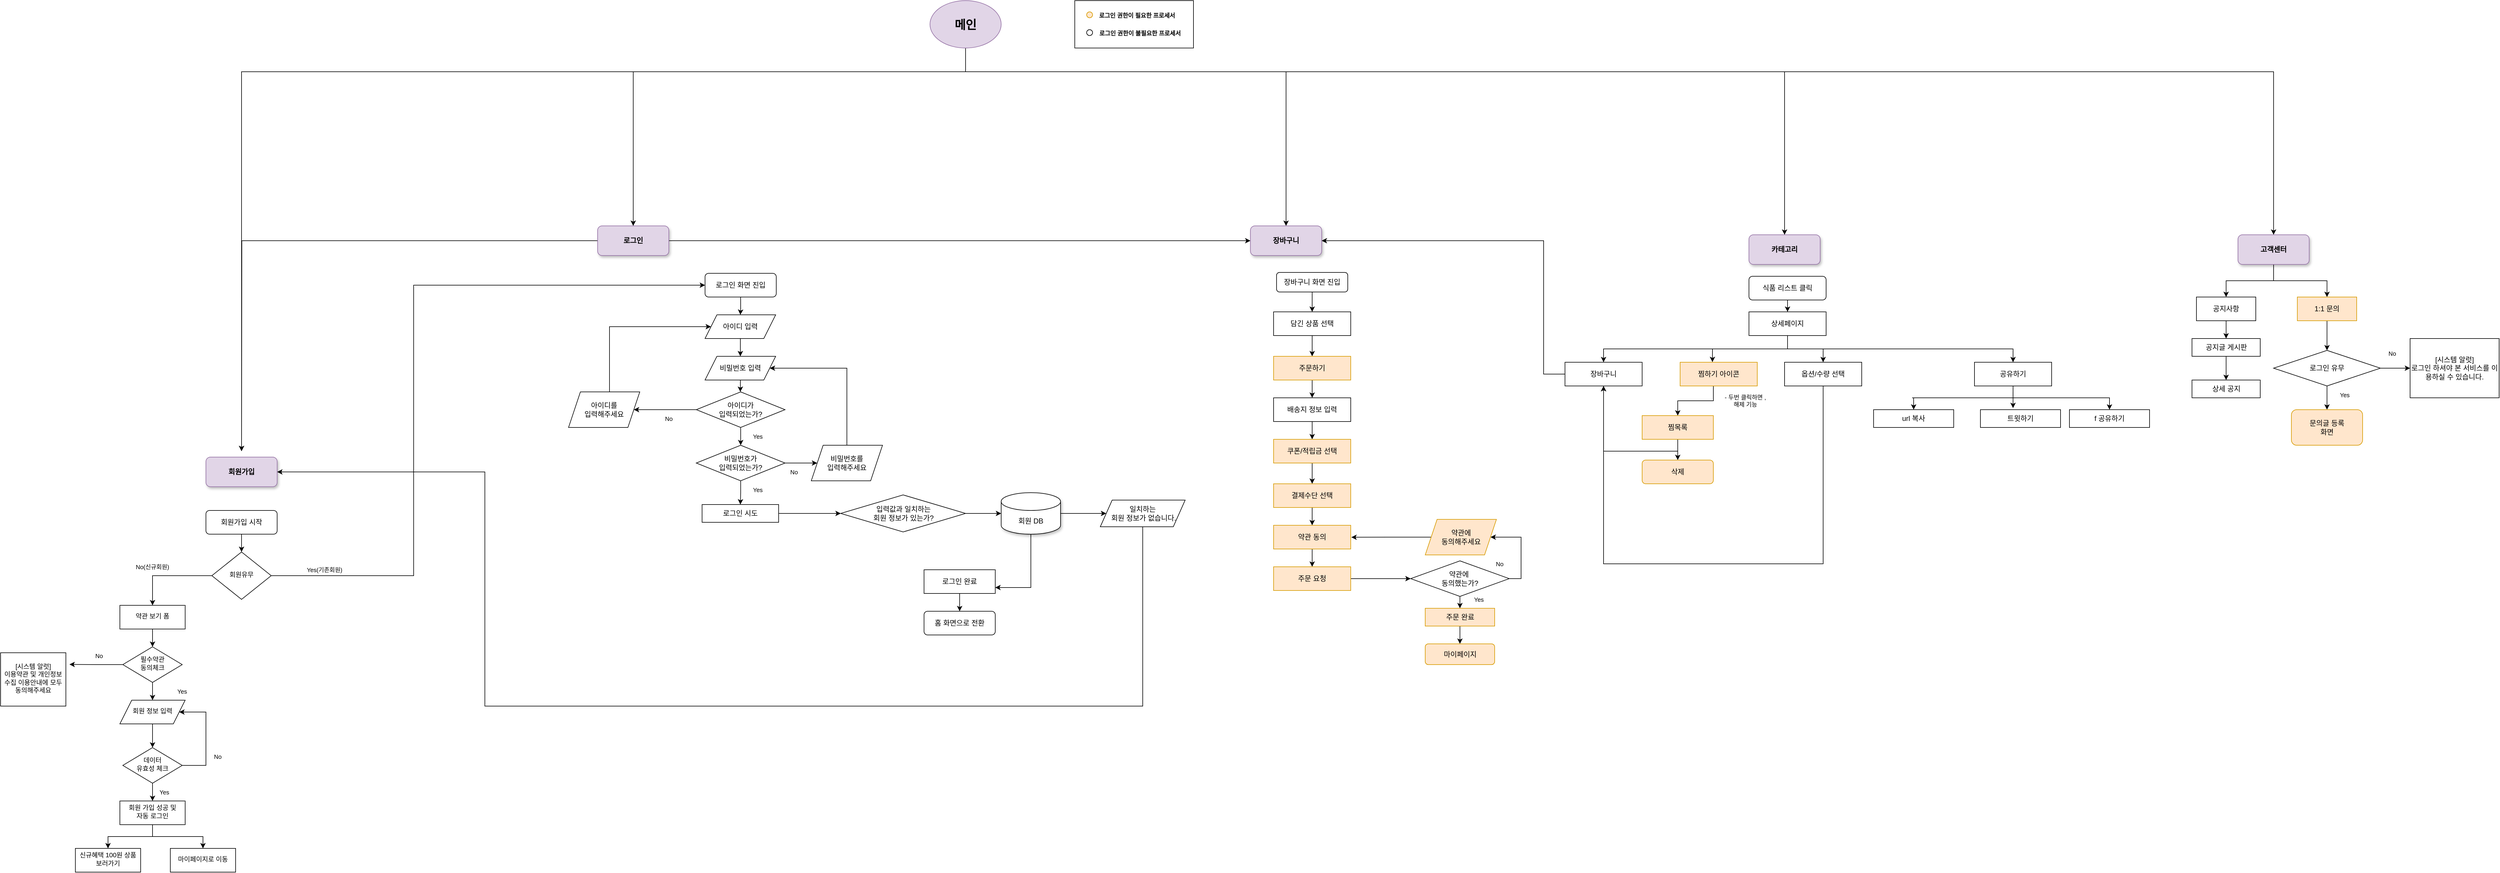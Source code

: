 <mxfile version="19.0.3" type="device"><diagram id="C5RBs43oDa-KdzZeNtuy" name="Page-1"><mxGraphModel dx="1208" dy="3843" grid="1" gridSize="10" guides="1" tooltips="1" connect="1" arrows="1" fold="1" page="1" pageScale="1" pageWidth="5000" pageHeight="3000" math="0" shadow="0"><root><mxCell id="WIyWlLk6GJQsqaUBKTNV-0"/><mxCell id="WIyWlLk6GJQsqaUBKTNV-1" parent="WIyWlLk6GJQsqaUBKTNV-0"/><mxCell id="JoIMOWS6tPkRIAYl-9fI-34" value="" style="rounded=0;whiteSpace=wrap;html=1;fontSize=20;gradientColor=none;" parent="WIyWlLk6GJQsqaUBKTNV-1" vertex="1"><mxGeometry x="2210" y="-2500" width="200" height="80" as="geometry"/></mxCell><mxCell id="CpipVELmCwLTwFnBwSmb-136" style="edgeStyle=orthogonalEdgeStyle;rounded=0;orthogonalLoop=1;jettySize=auto;html=1;exitX=0.5;exitY=1;exitDx=0;exitDy=0;entryX=0.5;entryY=0;entryDx=0;entryDy=0;fontSize=11;endArrow=classic;endFill=1;" parent="WIyWlLk6GJQsqaUBKTNV-1" source="WIyWlLk6GJQsqaUBKTNV-3" target="CpipVELmCwLTwFnBwSmb-134" edge="1"><mxGeometry relative="1" as="geometry"/></mxCell><mxCell id="WIyWlLk6GJQsqaUBKTNV-3" value="회원가입 시작" style="rounded=1;whiteSpace=wrap;html=1;fontSize=12;glass=0;strokeWidth=1;shadow=0;" parent="WIyWlLk6GJQsqaUBKTNV-1" vertex="1"><mxGeometry x="746" y="-1640" width="120" height="40" as="geometry"/></mxCell><mxCell id="CAsLYjy6ZfubWMvXhD_y-35" value="Yes(기존회원)" style="text;html=1;strokeColor=none;fillColor=none;align=center;verticalAlign=middle;whiteSpace=wrap;rounded=0;fontSize=10;" parent="WIyWlLk6GJQsqaUBKTNV-1" vertex="1"><mxGeometry x="906" y="-1555" width="80" height="30" as="geometry"/></mxCell><mxCell id="CpipVELmCwLTwFnBwSmb-15" value="회원가입" style="rounded=1;whiteSpace=wrap;html=1;fillColor=#e1d5e7;strokeColor=#9673a6;fontStyle=1;shadow=1;" parent="WIyWlLk6GJQsqaUBKTNV-1" vertex="1"><mxGeometry x="746" y="-1730" width="120" height="50" as="geometry"/></mxCell><mxCell id="CpipVELmCwLTwFnBwSmb-19" value="" style="edgeStyle=orthogonalEdgeStyle;rounded=0;orthogonalLoop=1;jettySize=auto;html=1;" parent="WIyWlLk6GJQsqaUBKTNV-1" source="CpipVELmCwLTwFnBwSmb-16" target="CpipVELmCwLTwFnBwSmb-18" edge="1"><mxGeometry relative="1" as="geometry"/></mxCell><mxCell id="CpipVELmCwLTwFnBwSmb-16" value="로그인 화면 진입" style="rounded=1;whiteSpace=wrap;html=1;fontSize=12;glass=0;strokeWidth=1;shadow=0;" parent="WIyWlLk6GJQsqaUBKTNV-1" vertex="1"><mxGeometry x="1587" y="-2040" width="120" height="40" as="geometry"/></mxCell><mxCell id="CpipVELmCwLTwFnBwSmb-50" style="edgeStyle=orthogonalEdgeStyle;rounded=0;orthogonalLoop=1;jettySize=auto;html=1;exitX=0;exitY=0.5;exitDx=0;exitDy=0;" parent="WIyWlLk6GJQsqaUBKTNV-1" source="CpipVELmCwLTwFnBwSmb-17" edge="1"><mxGeometry relative="1" as="geometry"><mxPoint x="806" y="-1740" as="targetPoint"/></mxGeometry></mxCell><mxCell id="CpipVELmCwLTwFnBwSmb-87" style="edgeStyle=orthogonalEdgeStyle;rounded=0;orthogonalLoop=1;jettySize=auto;html=1;exitX=1;exitY=0.5;exitDx=0;exitDy=0;" parent="WIyWlLk6GJQsqaUBKTNV-1" source="CpipVELmCwLTwFnBwSmb-17" target="CpipVELmCwLTwFnBwSmb-52" edge="1"><mxGeometry relative="1" as="geometry"/></mxCell><mxCell id="CpipVELmCwLTwFnBwSmb-17" value="로그인" style="rounded=1;whiteSpace=wrap;html=1;fillColor=#e1d5e7;strokeColor=#9673a6;fontStyle=1;shadow=1;" parent="WIyWlLk6GJQsqaUBKTNV-1" vertex="1"><mxGeometry x="1406" y="-2120" width="120" height="50" as="geometry"/></mxCell><mxCell id="CpipVELmCwLTwFnBwSmb-21" value="" style="edgeStyle=orthogonalEdgeStyle;rounded=0;orthogonalLoop=1;jettySize=auto;html=1;" parent="WIyWlLk6GJQsqaUBKTNV-1" source="CpipVELmCwLTwFnBwSmb-18" target="CpipVELmCwLTwFnBwSmb-20" edge="1"><mxGeometry relative="1" as="geometry"/></mxCell><mxCell id="CpipVELmCwLTwFnBwSmb-18" value="아이디 입력" style="shape=parallelogram;perimeter=parallelogramPerimeter;whiteSpace=wrap;html=1;fixedSize=1;rounded=0;glass=0;strokeWidth=1;shadow=0;" parent="WIyWlLk6GJQsqaUBKTNV-1" vertex="1"><mxGeometry x="1587" y="-1970" width="119" height="40" as="geometry"/></mxCell><mxCell id="CpipVELmCwLTwFnBwSmb-23" value="" style="edgeStyle=orthogonalEdgeStyle;rounded=0;orthogonalLoop=1;jettySize=auto;html=1;" parent="WIyWlLk6GJQsqaUBKTNV-1" source="CpipVELmCwLTwFnBwSmb-20" target="CpipVELmCwLTwFnBwSmb-22" edge="1"><mxGeometry relative="1" as="geometry"/></mxCell><mxCell id="CpipVELmCwLTwFnBwSmb-20" value="비밀번호 입력" style="shape=parallelogram;perimeter=parallelogramPerimeter;whiteSpace=wrap;html=1;fixedSize=1;rounded=0;glass=0;strokeWidth=1;shadow=0;" parent="WIyWlLk6GJQsqaUBKTNV-1" vertex="1"><mxGeometry x="1587" y="-1900" width="119" height="40" as="geometry"/></mxCell><mxCell id="CpipVELmCwLTwFnBwSmb-25" value="" style="edgeStyle=orthogonalEdgeStyle;rounded=0;orthogonalLoop=1;jettySize=auto;html=1;" parent="WIyWlLk6GJQsqaUBKTNV-1" source="CpipVELmCwLTwFnBwSmb-22" target="CpipVELmCwLTwFnBwSmb-24" edge="1"><mxGeometry relative="1" as="geometry"/></mxCell><mxCell id="CpipVELmCwLTwFnBwSmb-28" value="" style="edgeStyle=orthogonalEdgeStyle;rounded=0;orthogonalLoop=1;jettySize=auto;html=1;" parent="WIyWlLk6GJQsqaUBKTNV-1" source="CpipVELmCwLTwFnBwSmb-22" target="CpipVELmCwLTwFnBwSmb-27" edge="1"><mxGeometry relative="1" as="geometry"/></mxCell><mxCell id="CpipVELmCwLTwFnBwSmb-22" value="아이디가&lt;br&gt;입력되었는가?" style="rhombus;whiteSpace=wrap;html=1;rounded=0;glass=0;strokeWidth=1;shadow=0;" parent="WIyWlLk6GJQsqaUBKTNV-1" vertex="1"><mxGeometry x="1572.25" y="-1840" width="149.5" height="60" as="geometry"/></mxCell><mxCell id="CpipVELmCwLTwFnBwSmb-26" style="edgeStyle=orthogonalEdgeStyle;rounded=0;orthogonalLoop=1;jettySize=auto;html=1;entryX=0;entryY=0.5;entryDx=0;entryDy=0;" parent="WIyWlLk6GJQsqaUBKTNV-1" source="CpipVELmCwLTwFnBwSmb-24" target="CpipVELmCwLTwFnBwSmb-18" edge="1"><mxGeometry relative="1" as="geometry"><mxPoint x="1586" y="-2010" as="targetPoint"/><Array as="points"><mxPoint x="1426" y="-1950"/></Array></mxGeometry></mxCell><mxCell id="CpipVELmCwLTwFnBwSmb-24" value="아이디를&lt;br&gt;입력해주세요" style="shape=parallelogram;perimeter=parallelogramPerimeter;whiteSpace=wrap;html=1;fixedSize=1;rounded=0;glass=0;strokeWidth=1;shadow=0;" parent="WIyWlLk6GJQsqaUBKTNV-1" vertex="1"><mxGeometry x="1357" y="-1840" width="120" height="60" as="geometry"/></mxCell><mxCell id="CpipVELmCwLTwFnBwSmb-30" value="" style="edgeStyle=orthogonalEdgeStyle;rounded=0;orthogonalLoop=1;jettySize=auto;html=1;" parent="WIyWlLk6GJQsqaUBKTNV-1" source="CpipVELmCwLTwFnBwSmb-27" target="CpipVELmCwLTwFnBwSmb-29" edge="1"><mxGeometry relative="1" as="geometry"/></mxCell><mxCell id="CpipVELmCwLTwFnBwSmb-38" value="" style="edgeStyle=orthogonalEdgeStyle;rounded=0;orthogonalLoop=1;jettySize=auto;html=1;" parent="WIyWlLk6GJQsqaUBKTNV-1" source="CpipVELmCwLTwFnBwSmb-27" target="CpipVELmCwLTwFnBwSmb-37" edge="1"><mxGeometry relative="1" as="geometry"/></mxCell><mxCell id="CpipVELmCwLTwFnBwSmb-27" value="비밀번호가&lt;br&gt;입력되었는가?" style="rhombus;whiteSpace=wrap;html=1;rounded=0;glass=0;strokeWidth=1;shadow=0;" parent="WIyWlLk6GJQsqaUBKTNV-1" vertex="1"><mxGeometry x="1572.25" y="-1750" width="149.5" height="60" as="geometry"/></mxCell><mxCell id="CpipVELmCwLTwFnBwSmb-31" style="edgeStyle=orthogonalEdgeStyle;rounded=0;orthogonalLoop=1;jettySize=auto;html=1;exitX=0.5;exitY=0;exitDx=0;exitDy=0;entryX=1;entryY=0.5;entryDx=0;entryDy=0;" parent="WIyWlLk6GJQsqaUBKTNV-1" source="CpipVELmCwLTwFnBwSmb-29" target="CpipVELmCwLTwFnBwSmb-20" edge="1"><mxGeometry relative="1" as="geometry"><Array as="points"><mxPoint x="1826" y="-1880"/></Array></mxGeometry></mxCell><mxCell id="CpipVELmCwLTwFnBwSmb-29" value="비밀번호를&lt;br&gt;입력해주세요" style="shape=parallelogram;perimeter=parallelogramPerimeter;whiteSpace=wrap;html=1;fixedSize=1;rounded=0;glass=0;strokeWidth=1;shadow=0;" parent="WIyWlLk6GJQsqaUBKTNV-1" vertex="1"><mxGeometry x="1766" y="-1750" width="120" height="60" as="geometry"/></mxCell><mxCell id="CpipVELmCwLTwFnBwSmb-32" value="Yes" style="text;html=1;strokeColor=none;fillColor=none;align=center;verticalAlign=middle;whiteSpace=wrap;rounded=0;fontSize=10;" parent="WIyWlLk6GJQsqaUBKTNV-1" vertex="1"><mxGeometry x="1646" y="-1780" width="60" height="30" as="geometry"/></mxCell><mxCell id="CpipVELmCwLTwFnBwSmb-34" value="No" style="text;html=1;strokeColor=none;fillColor=none;align=center;verticalAlign=middle;whiteSpace=wrap;rounded=0;fontSize=10;" parent="WIyWlLk6GJQsqaUBKTNV-1" vertex="1"><mxGeometry x="1496" y="-1810" width="60" height="30" as="geometry"/></mxCell><mxCell id="CpipVELmCwLTwFnBwSmb-35" value="Yes" style="text;html=1;strokeColor=none;fillColor=none;align=center;verticalAlign=middle;whiteSpace=wrap;rounded=0;fontSize=10;" parent="WIyWlLk6GJQsqaUBKTNV-1" vertex="1"><mxGeometry x="1646" y="-1690" width="60" height="30" as="geometry"/></mxCell><mxCell id="CpipVELmCwLTwFnBwSmb-36" value="No" style="text;html=1;strokeColor=none;fillColor=none;align=center;verticalAlign=middle;whiteSpace=wrap;rounded=0;fontSize=10;" parent="WIyWlLk6GJQsqaUBKTNV-1" vertex="1"><mxGeometry x="1707" y="-1720" width="60" height="30" as="geometry"/></mxCell><mxCell id="CpipVELmCwLTwFnBwSmb-40" value="" style="edgeStyle=orthogonalEdgeStyle;rounded=0;orthogonalLoop=1;jettySize=auto;html=1;" parent="WIyWlLk6GJQsqaUBKTNV-1" source="CpipVELmCwLTwFnBwSmb-37" target="CpipVELmCwLTwFnBwSmb-39" edge="1"><mxGeometry relative="1" as="geometry"/></mxCell><mxCell id="CpipVELmCwLTwFnBwSmb-37" value="로그인 시도" style="whiteSpace=wrap;html=1;rounded=0;glass=0;strokeWidth=1;shadow=0;" parent="WIyWlLk6GJQsqaUBKTNV-1" vertex="1"><mxGeometry x="1582" y="-1650" width="129" height="30" as="geometry"/></mxCell><mxCell id="CpipVELmCwLTwFnBwSmb-42" value="" style="edgeStyle=orthogonalEdgeStyle;rounded=0;orthogonalLoop=1;jettySize=auto;html=1;" parent="WIyWlLk6GJQsqaUBKTNV-1" source="CpipVELmCwLTwFnBwSmb-39" target="CpipVELmCwLTwFnBwSmb-41" edge="1"><mxGeometry relative="1" as="geometry"/></mxCell><mxCell id="CpipVELmCwLTwFnBwSmb-39" value="입력값과 일치하는&lt;br&gt;회원 정보가 있는가?" style="rhombus;whiteSpace=wrap;html=1;rounded=0;glass=0;strokeWidth=1;shadow=0;" parent="WIyWlLk6GJQsqaUBKTNV-1" vertex="1"><mxGeometry x="1815.5" y="-1666.25" width="210.5" height="62.5" as="geometry"/></mxCell><mxCell id="CpipVELmCwLTwFnBwSmb-44" value="" style="edgeStyle=orthogonalEdgeStyle;rounded=0;orthogonalLoop=1;jettySize=auto;html=1;" parent="WIyWlLk6GJQsqaUBKTNV-1" source="CpipVELmCwLTwFnBwSmb-41" target="CpipVELmCwLTwFnBwSmb-43" edge="1"><mxGeometry relative="1" as="geometry"/></mxCell><mxCell id="CpipVELmCwLTwFnBwSmb-46" value="" style="edgeStyle=orthogonalEdgeStyle;rounded=0;orthogonalLoop=1;jettySize=auto;html=1;" parent="WIyWlLk6GJQsqaUBKTNV-1" source="CpipVELmCwLTwFnBwSmb-41" target="CpipVELmCwLTwFnBwSmb-45" edge="1"><mxGeometry relative="1" as="geometry"><Array as="points"><mxPoint x="2136" y="-1510"/></Array></mxGeometry></mxCell><mxCell id="CpipVELmCwLTwFnBwSmb-41" value="회원 DB" style="shape=cylinder3;whiteSpace=wrap;html=1;boundedLbl=1;backgroundOutline=1;size=15;rounded=1;shadow=1;" parent="WIyWlLk6GJQsqaUBKTNV-1" vertex="1"><mxGeometry x="2086" y="-1670" width="100" height="70" as="geometry"/></mxCell><mxCell id="CpipVELmCwLTwFnBwSmb-51" style="edgeStyle=orthogonalEdgeStyle;rounded=0;orthogonalLoop=1;jettySize=auto;html=1;entryX=1;entryY=0.5;entryDx=0;entryDy=0;" parent="WIyWlLk6GJQsqaUBKTNV-1" source="CpipVELmCwLTwFnBwSmb-43" target="CpipVELmCwLTwFnBwSmb-15" edge="1"><mxGeometry relative="1" as="geometry"><Array as="points"><mxPoint x="2324" y="-1310"/><mxPoint x="1216" y="-1310"/><mxPoint x="1216" y="-1705"/></Array></mxGeometry></mxCell><mxCell id="CpipVELmCwLTwFnBwSmb-43" value="일치하는&lt;br&gt;&amp;nbsp;회원 정보가 없습니다." style="shape=parallelogram;perimeter=parallelogramPerimeter;whiteSpace=wrap;html=1;fixedSize=1;rounded=0;shadow=0;" parent="WIyWlLk6GJQsqaUBKTNV-1" vertex="1"><mxGeometry x="2253" y="-1657.5" width="143" height="45" as="geometry"/></mxCell><mxCell id="CpipVELmCwLTwFnBwSmb-48" value="" style="edgeStyle=orthogonalEdgeStyle;rounded=0;orthogonalLoop=1;jettySize=auto;html=1;" parent="WIyWlLk6GJQsqaUBKTNV-1" source="CpipVELmCwLTwFnBwSmb-45" target="CpipVELmCwLTwFnBwSmb-47" edge="1"><mxGeometry relative="1" as="geometry"/></mxCell><mxCell id="CpipVELmCwLTwFnBwSmb-45" value="로그인 완료" style="whiteSpace=wrap;html=1;rounded=0;shadow=0;" parent="WIyWlLk6GJQsqaUBKTNV-1" vertex="1"><mxGeometry x="1956" y="-1540" width="120" height="40" as="geometry"/></mxCell><mxCell id="CpipVELmCwLTwFnBwSmb-47" value="홈 화면으로 전환" style="rounded=1;whiteSpace=wrap;html=1;fontSize=12;glass=0;strokeWidth=1;shadow=0;" parent="WIyWlLk6GJQsqaUBKTNV-1" vertex="1"><mxGeometry x="1956" y="-1470" width="120" height="40" as="geometry"/></mxCell><mxCell id="CpipVELmCwLTwFnBwSmb-52" value="장바구니" style="rounded=1;whiteSpace=wrap;html=1;fillColor=#e1d5e7;strokeColor=#9673a6;fontStyle=1;shadow=1;" parent="WIyWlLk6GJQsqaUBKTNV-1" vertex="1"><mxGeometry x="2506" y="-2120" width="120" height="50" as="geometry"/></mxCell><mxCell id="CpipVELmCwLTwFnBwSmb-79" value="" style="edgeStyle=orthogonalEdgeStyle;rounded=0;orthogonalLoop=1;jettySize=auto;html=1;" parent="WIyWlLk6GJQsqaUBKTNV-1" source="CpipVELmCwLTwFnBwSmb-53" target="CpipVELmCwLTwFnBwSmb-54" edge="1"><mxGeometry relative="1" as="geometry"/></mxCell><mxCell id="CpipVELmCwLTwFnBwSmb-53" value="장바구니 화면 진입" style="rounded=1;whiteSpace=wrap;html=1;fontSize=12;glass=0;strokeWidth=1;shadow=0;" parent="WIyWlLk6GJQsqaUBKTNV-1" vertex="1"><mxGeometry x="2550" y="-2041.5" width="120" height="33" as="geometry"/></mxCell><mxCell id="JoIMOWS6tPkRIAYl-9fI-19" value="" style="edgeStyle=orthogonalEdgeStyle;rounded=0;orthogonalLoop=1;jettySize=auto;html=1;fontSize=20;" parent="WIyWlLk6GJQsqaUBKTNV-1" source="CpipVELmCwLTwFnBwSmb-54" target="JoIMOWS6tPkRIAYl-9fI-18" edge="1"><mxGeometry relative="1" as="geometry"/></mxCell><mxCell id="CpipVELmCwLTwFnBwSmb-54" value="담긴 상품 선택" style="rounded=0;whiteSpace=wrap;html=1;glass=0;strokeWidth=1;shadow=0;" parent="WIyWlLk6GJQsqaUBKTNV-1" vertex="1"><mxGeometry x="2545" y="-1975" width="130" height="40" as="geometry"/></mxCell><mxCell id="CpipVELmCwLTwFnBwSmb-85" value="" style="edgeStyle=orthogonalEdgeStyle;rounded=0;orthogonalLoop=1;jettySize=auto;html=1;" parent="WIyWlLk6GJQsqaUBKTNV-1" source="CpipVELmCwLTwFnBwSmb-58" target="CpipVELmCwLTwFnBwSmb-63" edge="1"><mxGeometry relative="1" as="geometry"/></mxCell><mxCell id="CpipVELmCwLTwFnBwSmb-58" value="약관 동의" style="rounded=0;whiteSpace=wrap;html=1;glass=0;strokeWidth=1;shadow=0;fillColor=#ffe6cc;strokeColor=#d79b00;" parent="WIyWlLk6GJQsqaUBKTNV-1" vertex="1"><mxGeometry x="2545" y="-1615" width="130" height="40" as="geometry"/></mxCell><mxCell id="CpipVELmCwLTwFnBwSmb-84" value="" style="edgeStyle=orthogonalEdgeStyle;rounded=0;orthogonalLoop=1;jettySize=auto;html=1;" parent="WIyWlLk6GJQsqaUBKTNV-1" source="CpipVELmCwLTwFnBwSmb-61" target="CpipVELmCwLTwFnBwSmb-58" edge="1"><mxGeometry relative="1" as="geometry"/></mxCell><mxCell id="CpipVELmCwLTwFnBwSmb-61" value="결제수단 선택" style="rounded=0;whiteSpace=wrap;html=1;glass=0;strokeWidth=1;shadow=0;fillColor=#ffe6cc;strokeColor=#d79b00;" parent="WIyWlLk6GJQsqaUBKTNV-1" vertex="1"><mxGeometry x="2545" y="-1685" width="130" height="40" as="geometry"/></mxCell><mxCell id="CpipVELmCwLTwFnBwSmb-108" value="" style="edgeStyle=orthogonalEdgeStyle;rounded=0;orthogonalLoop=1;jettySize=auto;html=1;endArrow=classic;endFill=1;" parent="WIyWlLk6GJQsqaUBKTNV-1" source="CpipVELmCwLTwFnBwSmb-63" target="CpipVELmCwLTwFnBwSmb-107" edge="1"><mxGeometry relative="1" as="geometry"/></mxCell><mxCell id="CpipVELmCwLTwFnBwSmb-63" value="주문 요청" style="rounded=0;whiteSpace=wrap;html=1;glass=0;strokeWidth=1;shadow=0;fillColor=#ffe6cc;strokeColor=#d79b00;" parent="WIyWlLk6GJQsqaUBKTNV-1" vertex="1"><mxGeometry x="2545" y="-1545" width="130" height="40" as="geometry"/></mxCell><mxCell id="CpipVELmCwLTwFnBwSmb-86" value="카테고리" style="rounded=1;whiteSpace=wrap;html=1;fillColor=#e1d5e7;strokeColor=#9673a6;fontStyle=1;shadow=1;" parent="WIyWlLk6GJQsqaUBKTNV-1" vertex="1"><mxGeometry x="3346" y="-2105" width="120" height="50" as="geometry"/></mxCell><mxCell id="CpipVELmCwLTwFnBwSmb-94" style="edgeStyle=orthogonalEdgeStyle;rounded=0;orthogonalLoop=1;jettySize=auto;html=1;exitX=0.5;exitY=1;exitDx=0;exitDy=0;entryX=0.5;entryY=0;entryDx=0;entryDy=0;endArrow=classic;endFill=1;" parent="WIyWlLk6GJQsqaUBKTNV-1" source="CpipVELmCwLTwFnBwSmb-88" target="CpipVELmCwLTwFnBwSmb-93" edge="1"><mxGeometry relative="1" as="geometry"/></mxCell><mxCell id="CpipVELmCwLTwFnBwSmb-88" value="식품 리스트 클릭" style="rounded=1;whiteSpace=wrap;html=1;fontSize=12;glass=0;strokeWidth=1;shadow=0;" parent="WIyWlLk6GJQsqaUBKTNV-1" vertex="1"><mxGeometry x="3346" y="-2035" width="130" height="40" as="geometry"/></mxCell><mxCell id="CpipVELmCwLTwFnBwSmb-98" style="edgeStyle=orthogonalEdgeStyle;rounded=0;orthogonalLoop=1;jettySize=auto;html=1;entryX=1;entryY=0.5;entryDx=0;entryDy=0;endArrow=classic;endFill=1;" parent="WIyWlLk6GJQsqaUBKTNV-1" source="CpipVELmCwLTwFnBwSmb-89" target="CpipVELmCwLTwFnBwSmb-52" edge="1"><mxGeometry relative="1" as="geometry"><Array as="points"><mxPoint x="3000" y="-1870"/><mxPoint x="3000" y="-2095"/></Array></mxGeometry></mxCell><mxCell id="CpipVELmCwLTwFnBwSmb-89" value="장바구니" style="rounded=0;whiteSpace=wrap;html=1;glass=0;strokeWidth=1;shadow=0;" parent="WIyWlLk6GJQsqaUBKTNV-1" vertex="1"><mxGeometry x="3036" y="-1890" width="130" height="40" as="geometry"/></mxCell><mxCell id="CpipVELmCwLTwFnBwSmb-124" value="" style="edgeStyle=orthogonalEdgeStyle;rounded=0;orthogonalLoop=1;jettySize=auto;html=1;endArrow=classic;endFill=1;" parent="WIyWlLk6GJQsqaUBKTNV-1" source="CpipVELmCwLTwFnBwSmb-91" target="CpipVELmCwLTwFnBwSmb-123" edge="1"><mxGeometry relative="1" as="geometry"><Array as="points"><mxPoint x="3286" y="-1825"/><mxPoint x="3226" y="-1825"/></Array></mxGeometry></mxCell><mxCell id="CpipVELmCwLTwFnBwSmb-91" value="찜하기 아이콘" style="rounded=0;whiteSpace=wrap;html=1;glass=0;strokeWidth=1;shadow=0;fillColor=#ffe6cc;strokeColor=#d79b00;" parent="WIyWlLk6GJQsqaUBKTNV-1" vertex="1"><mxGeometry x="3230" y="-1890" width="130" height="40" as="geometry"/></mxCell><mxCell id="CpipVELmCwLTwFnBwSmb-95" style="edgeStyle=orthogonalEdgeStyle;rounded=0;orthogonalLoop=1;jettySize=auto;html=1;exitX=0.5;exitY=1;exitDx=0;exitDy=0;entryX=0.5;entryY=0;entryDx=0;entryDy=0;endArrow=classic;endFill=1;" parent="WIyWlLk6GJQsqaUBKTNV-1" source="CpipVELmCwLTwFnBwSmb-93" target="CpipVELmCwLTwFnBwSmb-89" edge="1"><mxGeometry relative="1" as="geometry"/></mxCell><mxCell id="CpipVELmCwLTwFnBwSmb-96" style="edgeStyle=orthogonalEdgeStyle;rounded=0;orthogonalLoop=1;jettySize=auto;html=1;exitX=0.5;exitY=1;exitDx=0;exitDy=0;entryX=0.419;entryY=-0.006;entryDx=0;entryDy=0;entryPerimeter=0;endArrow=classic;endFill=1;" parent="WIyWlLk6GJQsqaUBKTNV-1" source="CpipVELmCwLTwFnBwSmb-93" target="CpipVELmCwLTwFnBwSmb-91" edge="1"><mxGeometry relative="1" as="geometry"/></mxCell><mxCell id="CpipVELmCwLTwFnBwSmb-97" style="edgeStyle=orthogonalEdgeStyle;rounded=0;orthogonalLoop=1;jettySize=auto;html=1;exitX=0.5;exitY=1;exitDx=0;exitDy=0;entryX=0.5;entryY=0;entryDx=0;entryDy=0;endArrow=classic;endFill=1;" parent="WIyWlLk6GJQsqaUBKTNV-1" source="CpipVELmCwLTwFnBwSmb-93" target="CpipVELmCwLTwFnBwSmb-117" edge="1"><mxGeometry relative="1" as="geometry"><mxPoint x="3471" y="-1890" as="targetPoint"/></mxGeometry></mxCell><mxCell id="CpipVELmCwLTwFnBwSmb-106" style="edgeStyle=orthogonalEdgeStyle;rounded=0;orthogonalLoop=1;jettySize=auto;html=1;exitX=0.5;exitY=1;exitDx=0;exitDy=0;entryX=0.5;entryY=0;entryDx=0;entryDy=0;endArrow=classic;endFill=1;" parent="WIyWlLk6GJQsqaUBKTNV-1" source="CpipVELmCwLTwFnBwSmb-93" target="CpipVELmCwLTwFnBwSmb-99" edge="1"><mxGeometry relative="1" as="geometry"/></mxCell><mxCell id="CpipVELmCwLTwFnBwSmb-93" value="상세페이지" style="rounded=0;whiteSpace=wrap;html=1;glass=0;strokeWidth=1;shadow=0;" parent="WIyWlLk6GJQsqaUBKTNV-1" vertex="1"><mxGeometry x="3346" y="-1975" width="130" height="40" as="geometry"/></mxCell><mxCell id="CpipVELmCwLTwFnBwSmb-101" value="" style="edgeStyle=orthogonalEdgeStyle;rounded=0;orthogonalLoop=1;jettySize=auto;html=1;endArrow=classic;endFill=1;" parent="WIyWlLk6GJQsqaUBKTNV-1" source="CpipVELmCwLTwFnBwSmb-99" target="CpipVELmCwLTwFnBwSmb-100" edge="1"><mxGeometry relative="1" as="geometry"><Array as="points"><mxPoint x="3621" y="-1830"/><mxPoint x="3454" y="-1830"/></Array></mxGeometry></mxCell><mxCell id="CpipVELmCwLTwFnBwSmb-104" style="edgeStyle=orthogonalEdgeStyle;rounded=0;orthogonalLoop=1;jettySize=auto;html=1;exitX=0.5;exitY=1;exitDx=0;exitDy=0;entryX=0.407;entryY=-0.089;entryDx=0;entryDy=0;entryPerimeter=0;endArrow=classic;endFill=1;" parent="WIyWlLk6GJQsqaUBKTNV-1" source="CpipVELmCwLTwFnBwSmb-99" target="CpipVELmCwLTwFnBwSmb-102" edge="1"><mxGeometry relative="1" as="geometry"/></mxCell><mxCell id="CpipVELmCwLTwFnBwSmb-105" style="edgeStyle=orthogonalEdgeStyle;rounded=0;orthogonalLoop=1;jettySize=auto;html=1;exitX=0.5;exitY=1;exitDx=0;exitDy=0;entryX=0.5;entryY=0;entryDx=0;entryDy=0;endArrow=classic;endFill=1;" parent="WIyWlLk6GJQsqaUBKTNV-1" source="CpipVELmCwLTwFnBwSmb-99" target="CpipVELmCwLTwFnBwSmb-103" edge="1"><mxGeometry relative="1" as="geometry"/></mxCell><mxCell id="CpipVELmCwLTwFnBwSmb-99" value="공유하기" style="rounded=0;whiteSpace=wrap;html=1;glass=0;strokeWidth=1;shadow=0;" parent="WIyWlLk6GJQsqaUBKTNV-1" vertex="1"><mxGeometry x="3726" y="-1890" width="130" height="40" as="geometry"/></mxCell><mxCell id="CpipVELmCwLTwFnBwSmb-100" value="url 복사" style="whiteSpace=wrap;html=1;rounded=0;glass=0;strokeWidth=1;shadow=0;" parent="WIyWlLk6GJQsqaUBKTNV-1" vertex="1"><mxGeometry x="3556" y="-1810" width="135" height="30" as="geometry"/></mxCell><mxCell id="CpipVELmCwLTwFnBwSmb-102" value="트윗하기" style="whiteSpace=wrap;html=1;rounded=0;glass=0;strokeWidth=1;shadow=0;" parent="WIyWlLk6GJQsqaUBKTNV-1" vertex="1"><mxGeometry x="3736" y="-1810" width="135" height="30" as="geometry"/></mxCell><mxCell id="CpipVELmCwLTwFnBwSmb-103" value="f 공유하기" style="whiteSpace=wrap;html=1;rounded=0;glass=0;strokeWidth=1;shadow=0;" parent="WIyWlLk6GJQsqaUBKTNV-1" vertex="1"><mxGeometry x="3886" y="-1810" width="135" height="30" as="geometry"/></mxCell><mxCell id="CpipVELmCwLTwFnBwSmb-110" value="" style="edgeStyle=orthogonalEdgeStyle;rounded=0;orthogonalLoop=1;jettySize=auto;html=1;endArrow=classic;endFill=1;" parent="WIyWlLk6GJQsqaUBKTNV-1" source="CpipVELmCwLTwFnBwSmb-107" target="CpipVELmCwLTwFnBwSmb-109" edge="1"><mxGeometry relative="1" as="geometry"/></mxCell><mxCell id="CpipVELmCwLTwFnBwSmb-130" style="edgeStyle=orthogonalEdgeStyle;rounded=0;orthogonalLoop=1;jettySize=auto;html=1;exitX=1;exitY=0.5;exitDx=0;exitDy=0;entryX=1;entryY=0.5;entryDx=0;entryDy=0;endArrow=classic;endFill=1;" parent="WIyWlLk6GJQsqaUBKTNV-1" source="CpipVELmCwLTwFnBwSmb-107" target="CpipVELmCwLTwFnBwSmb-129" edge="1"><mxGeometry relative="1" as="geometry"><Array as="points"><mxPoint x="2962" y="-1525"/><mxPoint x="2962" y="-1595"/></Array></mxGeometry></mxCell><mxCell id="CpipVELmCwLTwFnBwSmb-107" value="약관에&amp;nbsp;&lt;br&gt;동의했는가?" style="rhombus;whiteSpace=wrap;html=1;rounded=0;glass=0;strokeWidth=1;shadow=0;" parent="WIyWlLk6GJQsqaUBKTNV-1" vertex="1"><mxGeometry x="2776" y="-1555" width="166" height="60" as="geometry"/></mxCell><mxCell id="CpipVELmCwLTwFnBwSmb-112" value="" style="edgeStyle=orthogonalEdgeStyle;rounded=0;orthogonalLoop=1;jettySize=auto;html=1;endArrow=classic;endFill=1;" parent="WIyWlLk6GJQsqaUBKTNV-1" source="CpipVELmCwLTwFnBwSmb-109" target="CpipVELmCwLTwFnBwSmb-111" edge="1"><mxGeometry relative="1" as="geometry"/></mxCell><mxCell id="CpipVELmCwLTwFnBwSmb-109" value="주문 완료" style="whiteSpace=wrap;html=1;rounded=0;glass=0;strokeWidth=1;shadow=0;fillColor=#ffe6cc;strokeColor=#d79b00;" parent="WIyWlLk6GJQsqaUBKTNV-1" vertex="1"><mxGeometry x="2800.5" y="-1475" width="117" height="30" as="geometry"/></mxCell><mxCell id="CpipVELmCwLTwFnBwSmb-111" value="마이페이지" style="whiteSpace=wrap;html=1;rounded=1;glass=0;strokeWidth=1;shadow=0;fillColor=#ffe6cc;strokeColor=#d79b00;" parent="WIyWlLk6GJQsqaUBKTNV-1" vertex="1"><mxGeometry x="2800.5" y="-1415" width="117" height="35" as="geometry"/></mxCell><mxCell id="CpipVELmCwLTwFnBwSmb-128" style="edgeStyle=orthogonalEdgeStyle;rounded=0;orthogonalLoop=1;jettySize=auto;html=1;entryX=0.5;entryY=1;entryDx=0;entryDy=0;endArrow=classic;endFill=1;" parent="WIyWlLk6GJQsqaUBKTNV-1" source="CpipVELmCwLTwFnBwSmb-117" target="CpipVELmCwLTwFnBwSmb-89" edge="1"><mxGeometry relative="1" as="geometry"><Array as="points"><mxPoint x="3471" y="-1550"/><mxPoint x="3101" y="-1550"/></Array></mxGeometry></mxCell><mxCell id="CpipVELmCwLTwFnBwSmb-117" value="옵션/수량 선택" style="rounded=0;whiteSpace=wrap;html=1;glass=0;strokeWidth=1;shadow=0;" parent="WIyWlLk6GJQsqaUBKTNV-1" vertex="1"><mxGeometry x="3406" y="-1890" width="130" height="40" as="geometry"/></mxCell><mxCell id="CpipVELmCwLTwFnBwSmb-125" style="edgeStyle=orthogonalEdgeStyle;rounded=0;orthogonalLoop=1;jettySize=auto;html=1;entryX=0.5;entryY=1;entryDx=0;entryDy=0;endArrow=classic;endFill=1;" parent="WIyWlLk6GJQsqaUBKTNV-1" source="CpipVELmCwLTwFnBwSmb-123" target="CpipVELmCwLTwFnBwSmb-89" edge="1"><mxGeometry relative="1" as="geometry"><Array as="points"><mxPoint x="3226" y="-1740"/><mxPoint x="3101" y="-1740"/></Array></mxGeometry></mxCell><mxCell id="CpipVELmCwLTwFnBwSmb-127" value="" style="edgeStyle=orthogonalEdgeStyle;rounded=0;orthogonalLoop=1;jettySize=auto;html=1;endArrow=classic;endFill=1;" parent="WIyWlLk6GJQsqaUBKTNV-1" source="CpipVELmCwLTwFnBwSmb-123" target="CpipVELmCwLTwFnBwSmb-126" edge="1"><mxGeometry relative="1" as="geometry"/></mxCell><mxCell id="CpipVELmCwLTwFnBwSmb-123" value="찜목록" style="whiteSpace=wrap;html=1;rounded=0;glass=0;strokeWidth=1;shadow=0;fillColor=#ffe6cc;strokeColor=#d79b00;" parent="WIyWlLk6GJQsqaUBKTNV-1" vertex="1"><mxGeometry x="3166" y="-1800" width="120" height="40" as="geometry"/></mxCell><mxCell id="CpipVELmCwLTwFnBwSmb-126" value="삭제" style="whiteSpace=wrap;html=1;rounded=1;glass=0;strokeWidth=1;shadow=0;fillColor=#ffe6cc;strokeColor=#d79b00;" parent="WIyWlLk6GJQsqaUBKTNV-1" vertex="1"><mxGeometry x="3166" y="-1725" width="120" height="40" as="geometry"/></mxCell><mxCell id="CpipVELmCwLTwFnBwSmb-131" style="edgeStyle=orthogonalEdgeStyle;rounded=0;orthogonalLoop=1;jettySize=auto;html=1;exitX=0;exitY=0.5;exitDx=0;exitDy=0;endArrow=classic;endFill=1;" parent="WIyWlLk6GJQsqaUBKTNV-1" source="CpipVELmCwLTwFnBwSmb-129" edge="1"><mxGeometry relative="1" as="geometry"><mxPoint x="2676" y="-1594.788" as="targetPoint"/></mxGeometry></mxCell><mxCell id="CpipVELmCwLTwFnBwSmb-129" value="약관에&lt;br&gt;동의해주세요" style="shape=parallelogram;perimeter=parallelogramPerimeter;whiteSpace=wrap;html=1;fixedSize=1;rounded=0;shadow=0;fillColor=#ffe6cc;strokeColor=#d79b00;" parent="WIyWlLk6GJQsqaUBKTNV-1" vertex="1"><mxGeometry x="2800.5" y="-1625" width="120" height="60" as="geometry"/></mxCell><mxCell id="CpipVELmCwLTwFnBwSmb-132" value="Yes" style="text;html=1;strokeColor=none;fillColor=none;align=center;verticalAlign=middle;whiteSpace=wrap;rounded=0;fontSize=10;" parent="WIyWlLk6GJQsqaUBKTNV-1" vertex="1"><mxGeometry x="2860.5" y="-1505" width="60" height="30" as="geometry"/></mxCell><mxCell id="CpipVELmCwLTwFnBwSmb-133" value="No" style="text;html=1;strokeColor=none;fillColor=none;align=center;verticalAlign=middle;whiteSpace=wrap;rounded=0;fontSize=10;" parent="WIyWlLk6GJQsqaUBKTNV-1" vertex="1"><mxGeometry x="2896" y="-1565" width="60" height="30" as="geometry"/></mxCell><mxCell id="CpipVELmCwLTwFnBwSmb-139" value="" style="edgeStyle=orthogonalEdgeStyle;rounded=0;orthogonalLoop=1;jettySize=auto;html=1;fontSize=11;endArrow=classic;endFill=1;" parent="WIyWlLk6GJQsqaUBKTNV-1" source="CpipVELmCwLTwFnBwSmb-134" target="CpipVELmCwLTwFnBwSmb-138" edge="1"><mxGeometry relative="1" as="geometry"/></mxCell><mxCell id="CpipVELmCwLTwFnBwSmb-140" style="edgeStyle=orthogonalEdgeStyle;rounded=0;orthogonalLoop=1;jettySize=auto;html=1;exitX=1;exitY=0.5;exitDx=0;exitDy=0;entryX=0;entryY=0.5;entryDx=0;entryDy=0;fontSize=11;endArrow=classic;endFill=1;" parent="WIyWlLk6GJQsqaUBKTNV-1" source="CpipVELmCwLTwFnBwSmb-134" target="CpipVELmCwLTwFnBwSmb-16" edge="1"><mxGeometry relative="1" as="geometry"><Array as="points"><mxPoint x="1096" y="-1530"/><mxPoint x="1096" y="-2020"/></Array></mxGeometry></mxCell><mxCell id="CpipVELmCwLTwFnBwSmb-134" value="회원유무" style="rhombus;whiteSpace=wrap;html=1;shadow=0;fontFamily=Helvetica;fontSize=11;align=center;strokeWidth=1;spacing=6;spacingTop=-4;" parent="WIyWlLk6GJQsqaUBKTNV-1" vertex="1"><mxGeometry x="756" y="-1570" width="100" height="80" as="geometry"/></mxCell><mxCell id="CpipVELmCwLTwFnBwSmb-135" value="No(신규회원)" style="text;html=1;strokeColor=none;fillColor=none;align=center;verticalAlign=middle;whiteSpace=wrap;rounded=0;fontSize=10;" parent="WIyWlLk6GJQsqaUBKTNV-1" vertex="1"><mxGeometry x="616" y="-1560" width="80" height="30" as="geometry"/></mxCell><mxCell id="CpipVELmCwLTwFnBwSmb-142" value="" style="edgeStyle=orthogonalEdgeStyle;rounded=0;orthogonalLoop=1;jettySize=auto;html=1;fontSize=11;endArrow=classic;endFill=1;" parent="WIyWlLk6GJQsqaUBKTNV-1" source="CpipVELmCwLTwFnBwSmb-138" target="CpipVELmCwLTwFnBwSmb-141" edge="1"><mxGeometry relative="1" as="geometry"/></mxCell><mxCell id="CpipVELmCwLTwFnBwSmb-138" value="약관 보기 폼" style="whiteSpace=wrap;html=1;fontSize=11;shadow=0;strokeWidth=1;spacing=6;spacingTop=-4;" parent="WIyWlLk6GJQsqaUBKTNV-1" vertex="1"><mxGeometry x="601" y="-1480" width="110" height="40" as="geometry"/></mxCell><mxCell id="CpipVELmCwLTwFnBwSmb-144" value="" style="edgeStyle=orthogonalEdgeStyle;rounded=0;orthogonalLoop=1;jettySize=auto;html=1;fontSize=11;endArrow=classic;endFill=1;" parent="WIyWlLk6GJQsqaUBKTNV-1" source="CpipVELmCwLTwFnBwSmb-141" target="CpipVELmCwLTwFnBwSmb-143" edge="1"><mxGeometry relative="1" as="geometry"/></mxCell><mxCell id="CpipVELmCwLTwFnBwSmb-148" style="edgeStyle=orthogonalEdgeStyle;rounded=0;orthogonalLoop=1;jettySize=auto;html=1;exitX=0;exitY=0.5;exitDx=0;exitDy=0;fontSize=11;endArrow=classic;endFill=1;" parent="WIyWlLk6GJQsqaUBKTNV-1" source="CpipVELmCwLTwFnBwSmb-141" edge="1"><mxGeometry relative="1" as="geometry"><mxPoint x="516" y="-1380.333" as="targetPoint"/></mxGeometry></mxCell><mxCell id="CpipVELmCwLTwFnBwSmb-141" value="필수약관&lt;br&gt;동의체크" style="rhombus;whiteSpace=wrap;html=1;fontSize=11;shadow=0;strokeWidth=1;spacing=6;spacingTop=-4;" parent="WIyWlLk6GJQsqaUBKTNV-1" vertex="1"><mxGeometry x="606" y="-1410" width="100" height="60" as="geometry"/></mxCell><mxCell id="CpipVELmCwLTwFnBwSmb-150" style="edgeStyle=orthogonalEdgeStyle;rounded=0;orthogonalLoop=1;jettySize=auto;html=1;exitX=0.5;exitY=1;exitDx=0;exitDy=0;entryX=0.5;entryY=0;entryDx=0;entryDy=0;fontSize=11;endArrow=classic;endFill=1;" parent="WIyWlLk6GJQsqaUBKTNV-1" source="CpipVELmCwLTwFnBwSmb-143" target="CpipVELmCwLTwFnBwSmb-149" edge="1"><mxGeometry relative="1" as="geometry"/></mxCell><mxCell id="CpipVELmCwLTwFnBwSmb-143" value="회원 정보 입력" style="shape=parallelogram;perimeter=parallelogramPerimeter;whiteSpace=wrap;html=1;fixedSize=1;fontSize=11;shadow=0;strokeWidth=1;spacing=6;spacingTop=-4;" parent="WIyWlLk6GJQsqaUBKTNV-1" vertex="1"><mxGeometry x="601" y="-1320" width="110" height="40" as="geometry"/></mxCell><mxCell id="CpipVELmCwLTwFnBwSmb-145" value="Yes" style="text;html=1;strokeColor=none;fillColor=none;align=center;verticalAlign=middle;whiteSpace=wrap;rounded=0;fontSize=10;" parent="WIyWlLk6GJQsqaUBKTNV-1" vertex="1"><mxGeometry x="666" y="-1350" width="80" height="30" as="geometry"/></mxCell><mxCell id="CpipVELmCwLTwFnBwSmb-146" value="No" style="text;html=1;strokeColor=none;fillColor=none;align=center;verticalAlign=middle;whiteSpace=wrap;rounded=0;fontSize=10;" parent="WIyWlLk6GJQsqaUBKTNV-1" vertex="1"><mxGeometry x="526" y="-1410" width="80" height="30" as="geometry"/></mxCell><mxCell id="CpipVELmCwLTwFnBwSmb-147" value="[시스템 알럿]&lt;br&gt;이용약관 및 개인정보 수집 이용안내에 모두 동의해주세요" style="whiteSpace=wrap;html=1;fontSize=11;shadow=0;strokeWidth=1;spacing=6;spacingTop=-4;" parent="WIyWlLk6GJQsqaUBKTNV-1" vertex="1"><mxGeometry x="400" y="-1400" width="110" height="90" as="geometry"/></mxCell><mxCell id="CpipVELmCwLTwFnBwSmb-151" style="edgeStyle=orthogonalEdgeStyle;rounded=0;orthogonalLoop=1;jettySize=auto;html=1;exitX=1;exitY=0.5;exitDx=0;exitDy=0;entryX=1;entryY=0.5;entryDx=0;entryDy=0;fontSize=11;endArrow=classic;endFill=1;" parent="WIyWlLk6GJQsqaUBKTNV-1" source="CpipVELmCwLTwFnBwSmb-149" target="CpipVELmCwLTwFnBwSmb-143" edge="1"><mxGeometry relative="1" as="geometry"><Array as="points"><mxPoint x="746" y="-1210"/><mxPoint x="746" y="-1300"/></Array></mxGeometry></mxCell><mxCell id="CpipVELmCwLTwFnBwSmb-156" style="edgeStyle=orthogonalEdgeStyle;rounded=0;orthogonalLoop=1;jettySize=auto;html=1;exitX=0.5;exitY=1;exitDx=0;exitDy=0;entryX=0.5;entryY=0;entryDx=0;entryDy=0;fontSize=11;endArrow=classic;endFill=1;" parent="WIyWlLk6GJQsqaUBKTNV-1" source="CpipVELmCwLTwFnBwSmb-149" target="CpipVELmCwLTwFnBwSmb-153" edge="1"><mxGeometry relative="1" as="geometry"/></mxCell><mxCell id="CpipVELmCwLTwFnBwSmb-149" value="데이터&lt;br&gt;유효성 체크" style="rhombus;whiteSpace=wrap;html=1;fontSize=11;shadow=0;strokeWidth=1;spacing=6;spacingTop=-4;" parent="WIyWlLk6GJQsqaUBKTNV-1" vertex="1"><mxGeometry x="606" y="-1240" width="100" height="60" as="geometry"/></mxCell><mxCell id="CpipVELmCwLTwFnBwSmb-152" value="No" style="text;html=1;strokeColor=none;fillColor=none;align=center;verticalAlign=middle;whiteSpace=wrap;rounded=0;fontSize=10;" parent="WIyWlLk6GJQsqaUBKTNV-1" vertex="1"><mxGeometry x="726" y="-1240" width="80" height="30" as="geometry"/></mxCell><mxCell id="CpipVELmCwLTwFnBwSmb-158" value="" style="edgeStyle=orthogonalEdgeStyle;rounded=0;orthogonalLoop=1;jettySize=auto;html=1;fontSize=11;endArrow=classic;endFill=1;" parent="WIyWlLk6GJQsqaUBKTNV-1" source="CpipVELmCwLTwFnBwSmb-153" target="CpipVELmCwLTwFnBwSmb-157" edge="1"><mxGeometry relative="1" as="geometry"/></mxCell><mxCell id="CpipVELmCwLTwFnBwSmb-160" value="" style="edgeStyle=orthogonalEdgeStyle;rounded=0;orthogonalLoop=1;jettySize=auto;html=1;fontSize=11;endArrow=classic;endFill=1;" parent="WIyWlLk6GJQsqaUBKTNV-1" source="CpipVELmCwLTwFnBwSmb-153" target="CpipVELmCwLTwFnBwSmb-159" edge="1"><mxGeometry relative="1" as="geometry"/></mxCell><mxCell id="CpipVELmCwLTwFnBwSmb-153" value="회원 가입 성공 및&lt;br&gt;자동 로그인" style="whiteSpace=wrap;html=1;fontSize=11;shadow=0;strokeWidth=1;spacing=6;spacingTop=-4;" parent="WIyWlLk6GJQsqaUBKTNV-1" vertex="1"><mxGeometry x="601" y="-1150" width="110" height="40" as="geometry"/></mxCell><mxCell id="CpipVELmCwLTwFnBwSmb-155" value="Yes" style="text;html=1;strokeColor=none;fillColor=none;align=center;verticalAlign=middle;whiteSpace=wrap;rounded=0;fontSize=10;" parent="WIyWlLk6GJQsqaUBKTNV-1" vertex="1"><mxGeometry x="636" y="-1180" width="80" height="30" as="geometry"/></mxCell><mxCell id="CpipVELmCwLTwFnBwSmb-157" value="신규혜택 100원 상품 보러가기" style="whiteSpace=wrap;html=1;fontSize=11;shadow=0;strokeWidth=1;spacing=6;spacingTop=-4;" parent="WIyWlLk6GJQsqaUBKTNV-1" vertex="1"><mxGeometry x="526" y="-1070" width="110" height="40" as="geometry"/></mxCell><mxCell id="CpipVELmCwLTwFnBwSmb-159" value="마이페이지로 이동" style="whiteSpace=wrap;html=1;fontSize=11;shadow=0;strokeWidth=1;spacing=6;spacingTop=-4;" parent="WIyWlLk6GJQsqaUBKTNV-1" vertex="1"><mxGeometry x="686" y="-1070" width="110" height="40" as="geometry"/></mxCell><mxCell id="JoIMOWS6tPkRIAYl-9fI-1" style="edgeStyle=orthogonalEdgeStyle;rounded=0;orthogonalLoop=1;jettySize=auto;html=1;exitX=0.5;exitY=1;exitDx=0;exitDy=0;fontSize=20;" parent="WIyWlLk6GJQsqaUBKTNV-1" source="JoIMOWS6tPkRIAYl-9fI-0" edge="1"><mxGeometry relative="1" as="geometry"><mxPoint x="806" y="-1740" as="targetPoint"/><Array as="points"><mxPoint x="2026" y="-2380"/><mxPoint x="806" y="-2380"/></Array></mxGeometry></mxCell><mxCell id="JoIMOWS6tPkRIAYl-9fI-2" style="edgeStyle=orthogonalEdgeStyle;rounded=0;orthogonalLoop=1;jettySize=auto;html=1;exitX=0.5;exitY=1;exitDx=0;exitDy=0;entryX=0.5;entryY=0;entryDx=0;entryDy=0;fontSize=20;" parent="WIyWlLk6GJQsqaUBKTNV-1" source="JoIMOWS6tPkRIAYl-9fI-0" target="CpipVELmCwLTwFnBwSmb-17" edge="1"><mxGeometry relative="1" as="geometry"><Array as="points"><mxPoint x="2026" y="-2380"/><mxPoint x="1466" y="-2380"/></Array></mxGeometry></mxCell><mxCell id="JoIMOWS6tPkRIAYl-9fI-3" style="edgeStyle=orthogonalEdgeStyle;rounded=0;orthogonalLoop=1;jettySize=auto;html=1;exitX=0.5;exitY=1;exitDx=0;exitDy=0;entryX=0.5;entryY=0;entryDx=0;entryDy=0;fontSize=20;" parent="WIyWlLk6GJQsqaUBKTNV-1" source="JoIMOWS6tPkRIAYl-9fI-0" target="CpipVELmCwLTwFnBwSmb-52" edge="1"><mxGeometry relative="1" as="geometry"><Array as="points"><mxPoint x="2026" y="-2380"/><mxPoint x="2566" y="-2380"/></Array></mxGeometry></mxCell><mxCell id="JoIMOWS6tPkRIAYl-9fI-4" style="edgeStyle=orthogonalEdgeStyle;rounded=0;orthogonalLoop=1;jettySize=auto;html=1;exitX=0.5;exitY=1;exitDx=0;exitDy=0;entryX=0.5;entryY=0;entryDx=0;entryDy=0;fontSize=20;" parent="WIyWlLk6GJQsqaUBKTNV-1" source="JoIMOWS6tPkRIAYl-9fI-0" target="CpipVELmCwLTwFnBwSmb-86" edge="1"><mxGeometry relative="1" as="geometry"><Array as="points"><mxPoint x="2026" y="-2380"/><mxPoint x="3406" y="-2380"/></Array></mxGeometry></mxCell><mxCell id="JoIMOWS6tPkRIAYl-9fI-36" style="edgeStyle=orthogonalEdgeStyle;rounded=0;orthogonalLoop=1;jettySize=auto;html=1;exitX=0.5;exitY=1;exitDx=0;exitDy=0;entryX=0.5;entryY=0;entryDx=0;entryDy=0;fontSize=20;" parent="WIyWlLk6GJQsqaUBKTNV-1" source="JoIMOWS6tPkRIAYl-9fI-0" target="JoIMOWS6tPkRIAYl-9fI-35" edge="1"><mxGeometry relative="1" as="geometry"><Array as="points"><mxPoint x="2026" y="-2380"/><mxPoint x="4230" y="-2380"/></Array></mxGeometry></mxCell><mxCell id="JoIMOWS6tPkRIAYl-9fI-0" value="메인" style="ellipse;whiteSpace=wrap;html=1;fillColor=#e1d5e7;strokeColor=#9673a6;fontStyle=1;fontSize=20;" parent="WIyWlLk6GJQsqaUBKTNV-1" vertex="1"><mxGeometry x="1966" y="-2500" width="120" height="80" as="geometry"/></mxCell><mxCell id="JoIMOWS6tPkRIAYl-9fI-5" value="- 두번 클릭하면 , 해제 기능" style="text;html=1;strokeColor=none;fillColor=none;align=center;verticalAlign=middle;whiteSpace=wrap;rounded=0;fontSize=10;" parent="WIyWlLk6GJQsqaUBKTNV-1" vertex="1"><mxGeometry x="3300" y="-1840" width="80" height="30" as="geometry"/></mxCell><mxCell id="JoIMOWS6tPkRIAYl-9fI-25" value="" style="edgeStyle=orthogonalEdgeStyle;rounded=0;orthogonalLoop=1;jettySize=auto;html=1;fontSize=20;" parent="WIyWlLk6GJQsqaUBKTNV-1" source="JoIMOWS6tPkRIAYl-9fI-18" target="JoIMOWS6tPkRIAYl-9fI-23" edge="1"><mxGeometry relative="1" as="geometry"/></mxCell><mxCell id="JoIMOWS6tPkRIAYl-9fI-18" value="주문하기" style="rounded=0;whiteSpace=wrap;html=1;glass=0;strokeWidth=1;shadow=0;fillColor=#ffe6cc;strokeColor=#d79b00;" parent="WIyWlLk6GJQsqaUBKTNV-1" vertex="1"><mxGeometry x="2545" y="-1900" width="130" height="40" as="geometry"/></mxCell><mxCell id="JoIMOWS6tPkRIAYl-9fI-26" value="" style="edgeStyle=orthogonalEdgeStyle;rounded=0;orthogonalLoop=1;jettySize=auto;html=1;fontSize=20;" parent="WIyWlLk6GJQsqaUBKTNV-1" source="JoIMOWS6tPkRIAYl-9fI-23" target="JoIMOWS6tPkRIAYl-9fI-24" edge="1"><mxGeometry relative="1" as="geometry"/></mxCell><mxCell id="JoIMOWS6tPkRIAYl-9fI-23" value="배송지 정보 입력" style="rounded=0;whiteSpace=wrap;html=1;glass=0;strokeWidth=1;shadow=0;" parent="WIyWlLk6GJQsqaUBKTNV-1" vertex="1"><mxGeometry x="2545" y="-1830" width="130" height="40" as="geometry"/></mxCell><mxCell id="JoIMOWS6tPkRIAYl-9fI-27" value="" style="edgeStyle=orthogonalEdgeStyle;rounded=0;orthogonalLoop=1;jettySize=auto;html=1;fontSize=20;" parent="WIyWlLk6GJQsqaUBKTNV-1" source="JoIMOWS6tPkRIAYl-9fI-24" target="CpipVELmCwLTwFnBwSmb-61" edge="1"><mxGeometry relative="1" as="geometry"/></mxCell><mxCell id="JoIMOWS6tPkRIAYl-9fI-24" value="쿠폰/적립금 선택" style="rounded=0;whiteSpace=wrap;html=1;glass=0;strokeWidth=1;shadow=0;fillColor=#ffe6cc;strokeColor=#d79b00;" parent="WIyWlLk6GJQsqaUBKTNV-1" vertex="1"><mxGeometry x="2545" y="-1760" width="130" height="40" as="geometry"/></mxCell><mxCell id="JoIMOWS6tPkRIAYl-9fI-28" value="" style="ellipse;whiteSpace=wrap;html=1;fontSize=20;fillColor=#ffe6cc;strokeColor=#d79b00;" parent="WIyWlLk6GJQsqaUBKTNV-1" vertex="1"><mxGeometry x="2230" y="-2481" width="10" height="10" as="geometry"/></mxCell><mxCell id="JoIMOWS6tPkRIAYl-9fI-31" value="로그인 권한이 필요한 프로세서" style="text;html=1;strokeColor=none;fillColor=none;align=center;verticalAlign=middle;whiteSpace=wrap;rounded=0;fontSize=10;fontStyle=1" parent="WIyWlLk6GJQsqaUBKTNV-1" vertex="1"><mxGeometry x="2240" y="-2490" width="150" height="30" as="geometry"/></mxCell><mxCell id="JoIMOWS6tPkRIAYl-9fI-32" value="" style="ellipse;whiteSpace=wrap;html=1;fontSize=20;" parent="WIyWlLk6GJQsqaUBKTNV-1" vertex="1"><mxGeometry x="2230" y="-2451" width="10" height="10" as="geometry"/></mxCell><mxCell id="JoIMOWS6tPkRIAYl-9fI-33" value="로그인 권한이 불필요한 프로세서" style="text;html=1;strokeColor=none;fillColor=none;align=center;verticalAlign=middle;whiteSpace=wrap;rounded=0;fontSize=10;fontStyle=1" parent="WIyWlLk6GJQsqaUBKTNV-1" vertex="1"><mxGeometry x="2240" y="-2460" width="160" height="30" as="geometry"/></mxCell><mxCell id="JoIMOWS6tPkRIAYl-9fI-38" value="" style="edgeStyle=orthogonalEdgeStyle;rounded=0;orthogonalLoop=1;jettySize=auto;html=1;fontSize=20;" parent="WIyWlLk6GJQsqaUBKTNV-1" source="JoIMOWS6tPkRIAYl-9fI-35" target="JoIMOWS6tPkRIAYl-9fI-37" edge="1"><mxGeometry relative="1" as="geometry"/></mxCell><mxCell id="JoIMOWS6tPkRIAYl-9fI-40" value="" style="edgeStyle=orthogonalEdgeStyle;rounded=0;orthogonalLoop=1;jettySize=auto;html=1;fontSize=20;" parent="WIyWlLk6GJQsqaUBKTNV-1" source="JoIMOWS6tPkRIAYl-9fI-35" target="JoIMOWS6tPkRIAYl-9fI-39" edge="1"><mxGeometry relative="1" as="geometry"/></mxCell><mxCell id="JoIMOWS6tPkRIAYl-9fI-35" value="고객센터" style="rounded=1;whiteSpace=wrap;html=1;fillColor=#e1d5e7;strokeColor=#9673a6;fontStyle=1;shadow=1;" parent="WIyWlLk6GJQsqaUBKTNV-1" vertex="1"><mxGeometry x="4170" y="-2105" width="120" height="50" as="geometry"/></mxCell><mxCell id="JoIMOWS6tPkRIAYl-9fI-42" value="" style="edgeStyle=orthogonalEdgeStyle;rounded=0;orthogonalLoop=1;jettySize=auto;html=1;fontSize=20;" parent="WIyWlLk6GJQsqaUBKTNV-1" source="JoIMOWS6tPkRIAYl-9fI-37" target="JoIMOWS6tPkRIAYl-9fI-41" edge="1"><mxGeometry relative="1" as="geometry"/></mxCell><mxCell id="JoIMOWS6tPkRIAYl-9fI-37" value="1:1 문의" style="whiteSpace=wrap;html=1;rounded=0;fontStyle=0;shadow=0;fillColor=#ffe6cc;strokeColor=#d79b00;" parent="WIyWlLk6GJQsqaUBKTNV-1" vertex="1"><mxGeometry x="4270" y="-2000" width="100" height="40" as="geometry"/></mxCell><mxCell id="JoIMOWS6tPkRIAYl-9fI-50" value="" style="edgeStyle=orthogonalEdgeStyle;rounded=0;orthogonalLoop=1;jettySize=auto;html=1;fontSize=20;" parent="WIyWlLk6GJQsqaUBKTNV-1" source="JoIMOWS6tPkRIAYl-9fI-39" target="JoIMOWS6tPkRIAYl-9fI-49" edge="1"><mxGeometry relative="1" as="geometry"/></mxCell><mxCell id="JoIMOWS6tPkRIAYl-9fI-39" value="공지사항" style="whiteSpace=wrap;html=1;rounded=0;fontStyle=0;shadow=0;" parent="WIyWlLk6GJQsqaUBKTNV-1" vertex="1"><mxGeometry x="4100" y="-2000" width="100" height="40" as="geometry"/></mxCell><mxCell id="JoIMOWS6tPkRIAYl-9fI-44" value="" style="edgeStyle=orthogonalEdgeStyle;rounded=0;orthogonalLoop=1;jettySize=auto;html=1;fontSize=20;" parent="WIyWlLk6GJQsqaUBKTNV-1" source="JoIMOWS6tPkRIAYl-9fI-41" target="JoIMOWS6tPkRIAYl-9fI-43" edge="1"><mxGeometry relative="1" as="geometry"/></mxCell><mxCell id="JoIMOWS6tPkRIAYl-9fI-46" value="" style="edgeStyle=orthogonalEdgeStyle;rounded=0;orthogonalLoop=1;jettySize=auto;html=1;fontSize=20;" parent="WIyWlLk6GJQsqaUBKTNV-1" source="JoIMOWS6tPkRIAYl-9fI-41" target="JoIMOWS6tPkRIAYl-9fI-45" edge="1"><mxGeometry relative="1" as="geometry"/></mxCell><mxCell id="JoIMOWS6tPkRIAYl-9fI-41" value="로그인 유무" style="rhombus;whiteSpace=wrap;html=1;rounded=0;fontStyle=0;shadow=0;" parent="WIyWlLk6GJQsqaUBKTNV-1" vertex="1"><mxGeometry x="4230" y="-1910" width="180" height="60" as="geometry"/></mxCell><mxCell id="JoIMOWS6tPkRIAYl-9fI-43" value="문의글 등록&lt;br&gt;화면" style="whiteSpace=wrap;html=1;rounded=1;fontStyle=0;shadow=0;fillColor=#ffe6cc;strokeColor=#d79b00;" parent="WIyWlLk6GJQsqaUBKTNV-1" vertex="1"><mxGeometry x="4260" y="-1810" width="120" height="60" as="geometry"/></mxCell><mxCell id="JoIMOWS6tPkRIAYl-9fI-45" value="[시스템 알럿]&lt;br&gt;로그인 하셔야 본 서비스를 이용하실 수 있습니다." style="whiteSpace=wrap;html=1;rounded=0;fontStyle=0;shadow=0;" parent="WIyWlLk6GJQsqaUBKTNV-1" vertex="1"><mxGeometry x="4460" y="-1930" width="150" height="100" as="geometry"/></mxCell><mxCell id="JoIMOWS6tPkRIAYl-9fI-47" value="Yes" style="text;html=1;strokeColor=none;fillColor=none;align=center;verticalAlign=middle;whiteSpace=wrap;rounded=0;fontSize=10;" parent="WIyWlLk6GJQsqaUBKTNV-1" vertex="1"><mxGeometry x="4310" y="-1850" width="80" height="30" as="geometry"/></mxCell><mxCell id="JoIMOWS6tPkRIAYl-9fI-48" value="No" style="text;html=1;strokeColor=none;fillColor=none;align=center;verticalAlign=middle;whiteSpace=wrap;rounded=0;fontSize=10;" parent="WIyWlLk6GJQsqaUBKTNV-1" vertex="1"><mxGeometry x="4390" y="-1920" width="80" height="30" as="geometry"/></mxCell><mxCell id="JoIMOWS6tPkRIAYl-9fI-52" value="" style="edgeStyle=orthogonalEdgeStyle;rounded=0;orthogonalLoop=1;jettySize=auto;html=1;fontSize=20;" parent="WIyWlLk6GJQsqaUBKTNV-1" source="JoIMOWS6tPkRIAYl-9fI-49" target="JoIMOWS6tPkRIAYl-9fI-51" edge="1"><mxGeometry relative="1" as="geometry"/></mxCell><mxCell id="JoIMOWS6tPkRIAYl-9fI-49" value="공지글 게시판" style="whiteSpace=wrap;html=1;rounded=0;fontStyle=0;shadow=0;" parent="WIyWlLk6GJQsqaUBKTNV-1" vertex="1"><mxGeometry x="4092.5" y="-1930" width="115" height="30" as="geometry"/></mxCell><mxCell id="JoIMOWS6tPkRIAYl-9fI-51" value="상세 공지" style="whiteSpace=wrap;html=1;rounded=0;fontStyle=0;shadow=0;" parent="WIyWlLk6GJQsqaUBKTNV-1" vertex="1"><mxGeometry x="4092.5" y="-1860" width="115" height="30" as="geometry"/></mxCell></root></mxGraphModel></diagram></mxfile>
